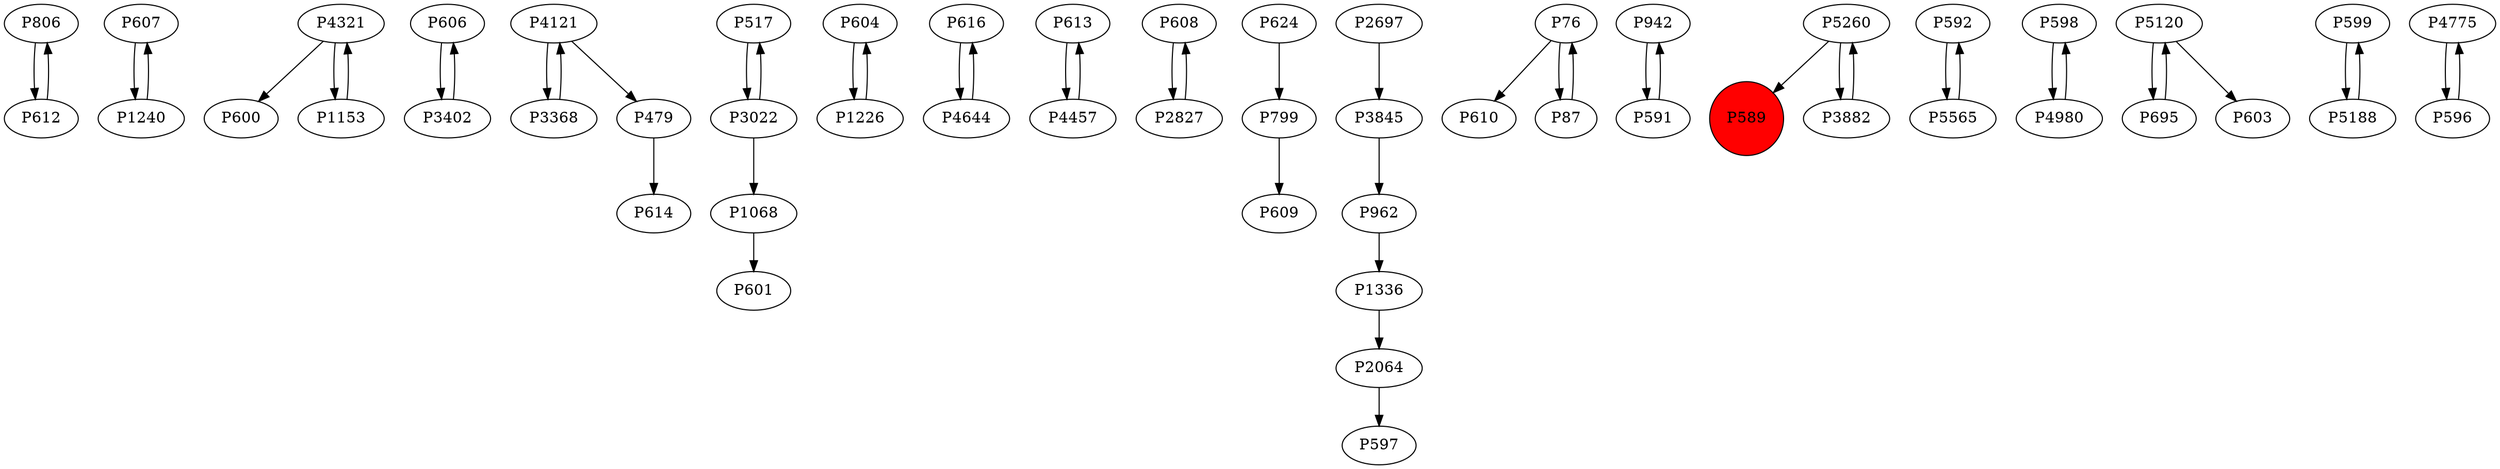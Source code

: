 digraph {
	P806 -> P612
	P607 -> P1240
	P4321 -> P600
	P606 -> P3402
	P479 -> P614
	P517 -> P3022
	P604 -> P1226
	P616 -> P4644
	P613 -> P4457
	P608 -> P2827
	P624 -> P799
	P1336 -> P2064
	P76 -> P610
	P612 -> P806
	P942 -> P591
	P5260 -> P589
	P3368 -> P4121
	P3845 -> P962
	P592 -> P5565
	P598 -> P4980
	P5120 -> P695
	P5120 -> P603
	P799 -> P609
	P695 -> P5120
	P5565 -> P592
	P4457 -> P613
	P3022 -> P1068
	P3022 -> P517
	P1153 -> P4321
	P4121 -> P479
	P2064 -> P597
	P76 -> P87
	P599 -> P5188
	P4321 -> P1153
	P2697 -> P3845
	P962 -> P1336
	P591 -> P942
	P4121 -> P3368
	P4775 -> P596
	P4644 -> P616
	P1240 -> P607
	P3882 -> P5260
	P87 -> P76
	P596 -> P4775
	P5260 -> P3882
	P1226 -> P604
	P2827 -> P608
	P5188 -> P599
	P1068 -> P601
	P4980 -> P598
	P3402 -> P606
	P589 [shape=circle]
	P589 [style=filled]
	P589 [fillcolor=red]
}